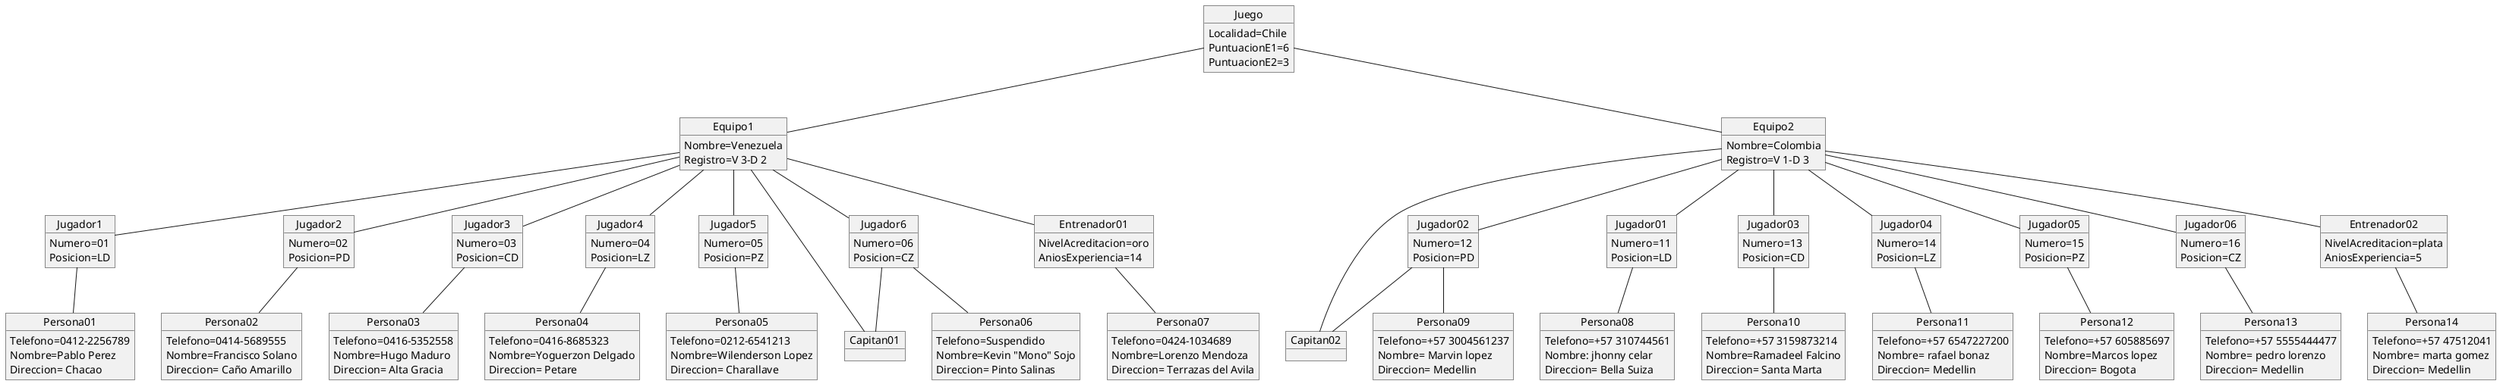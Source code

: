 @startuml

object Juego{
    Localidad=Chile
    PuntuacionE1=6
    PuntuacionE2=3
}
object Equipo1{
    Nombre=Venezuela
    Registro=V 3-D 2
}
object Equipo2{
    Nombre=Colombia
    Registro=V 1-D 3
}
object Jugador1{
    Numero=01
    Posicion=LD
}
object Jugador2{
    Numero=02
    Posicion=PD
}
object Jugador3{
    Numero=03
    Posicion=CD
}
object Jugador4{
    Numero=04
    Posicion=LZ
}
object Jugador5{
    Numero=05
    Posicion=PZ
}
object Jugador6{
    Numero=06
    Posicion=CZ
}
object Capitan01{
}
object Capitan02{
}
object Jugador01{
    Numero=11
    Posicion=LD
}
object Jugador02{
    Numero=12
    Posicion=PD
}
object Jugador03{
    Numero=13
    Posicion=CD
}
object Jugador04{
    Numero=14
    Posicion=LZ
}
object Jugador05{
    Numero=15
    Posicion=PZ
}
object Jugador06{
    Numero=16
    Posicion=CZ
}
object Entrenador01{
    NivelAcreditacion=oro 
    AniosExperiencia=14
}
object Entrenador02{
    NivelAcreditacion=plata 
    AniosExperiencia=5
}
object Persona01{
    Telefono=0412-2256789
    Nombre=Pablo Perez
    Direccion= Chacao
}
object Persona02{
    Telefono=0414-5689555
    Nombre=Francisco Solano
    Direccion= Caño Amarillo
}
object Persona03{
    Telefono=0416-5352558
    Nombre=Hugo Maduro
    Direccion= Alta Gracia
}
object Persona04{
    Telefono=0416-8685323
    Nombre=Yoguerzon Delgado
    Direccion= Petare
}
object Persona05{
    Telefono=0212-6541213
    Nombre=Wilenderson Lopez
    Direccion= Charallave
}
object Persona06{
    Telefono=Suspendido
    Nombre=Kevin "Mono" Sojo
    Direccion= Pinto Salinas
}
object Persona07{
    Telefono=0424-1034689
    Nombre=Lorenzo Mendoza
    Direccion= Terrazas del Avila
}
object Persona08{
    Telefono=+57 310744561 
    Nombre: jhonny celar
    Direccion= Bella Suiza
}
object Persona09{
    Telefono=+57 3004561237
    Nombre= Marvin lopez 
    Direccion= Medellin
}
object Persona10{
    Telefono=+57 3159873214
    Nombre=Ramadeel Falcino 
    Direccion= Santa Marta
}
object Persona11{
    Telefono=+57 6547227200
    Nombre= rafael bonaz 
    Direccion= Medellin
}
object Persona12{
    Telefono=+57 605885697
    Nombre=Marcos lopez 
    Direccion= Bogota
}
object Persona13{
    Telefono=+57 5555444477
    Nombre= pedro lorenzo 
    Direccion= Medellin
}
object Persona14{
    Telefono=+57 47512041
    Nombre= marta gomez
    Direccion= Medellin
}

Jugador1--Persona01
Jugador2--Persona02
Jugador3--Persona03
Jugador4--Persona04
Jugador5--Persona05
Jugador6--Persona06
Entrenador01--Persona07
Jugador01--Persona08
Jugador02--Persona09
Jugador03--Persona10
Jugador04--Persona11
Jugador05--Persona12
Jugador06--Persona13
Entrenador02--Persona14
Equipo1--Jugador1
Equipo1--Jugador2
Equipo1--Jugador3
Equipo1--Jugador4
Equipo1--Jugador5
Equipo1--Jugador6
Equipo1--Entrenador01
Equipo2--Jugador01
Equipo2--Jugador02
Equipo2--Jugador03
Equipo2--Jugador04
Equipo2--Jugador05
Equipo2--Jugador06
Equipo2--Entrenador02
Juego--Equipo1
Juego--Equipo2
Equipo1--Capitan01
Equipo2--Capitan02
Jugador6--Capitan01
Jugador02--Capitan02
@enduml
